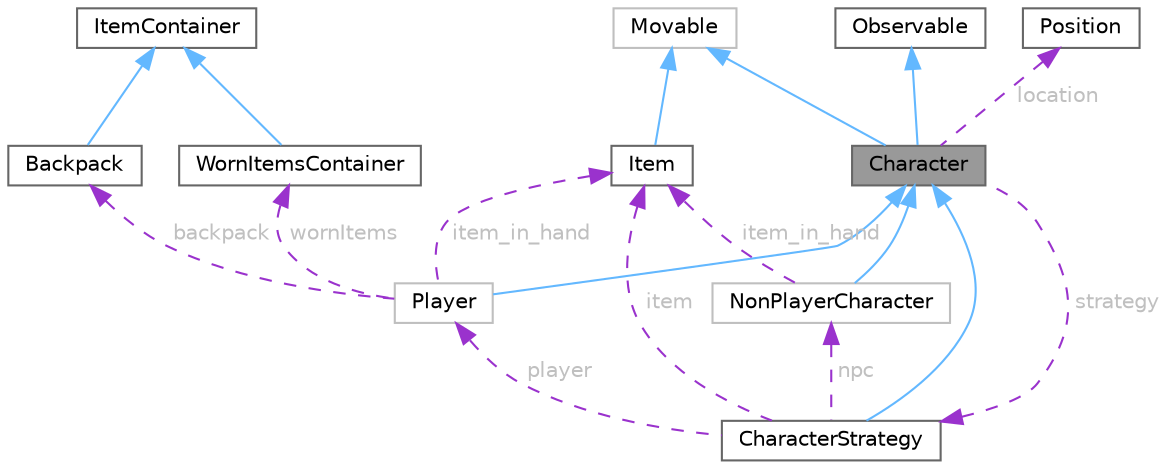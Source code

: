 digraph "Character"
{
 // LATEX_PDF_SIZE
  bgcolor="transparent";
  edge [fontname=Helvetica,fontsize=10,labelfontname=Helvetica,labelfontsize=10];
  node [fontname=Helvetica,fontsize=10,shape=box,height=0.2,width=0.4];
  Node1 [id="Node000001",label="Character",height=0.2,width=0.4,color="gray40", fillcolor="grey60", style="filled", fontcolor="black",tooltip="Represents a character in a game."];
  Node2 -> Node1 [id="edge18_Node000001_Node000002",dir="back",color="steelblue1",style="solid",tooltip=" "];
  Node2 [id="Node000002",label="Movable",height=0.2,width=0.4,color="grey75", fillcolor="white", style="filled",URL="$class_movable.html",tooltip=" "];
  Node3 -> Node1 [id="edge19_Node000001_Node000003",dir="back",color="steelblue1",style="solid",tooltip=" "];
  Node3 [id="Node000003",label="Observable",height=0.2,width=0.4,color="gray40", fillcolor="white", style="filled",URL="$class_observable.html",tooltip="The Observable class represents an object that can be observed by multiple observers."];
  Node4 -> Node1 [id="edge20_Node000001_Node000004",dir="back",color="darkorchid3",style="dashed",tooltip=" ",label=" strategy",fontcolor="grey" ];
  Node4 [id="Node000004",label="CharacterStrategy",height=0.2,width=0.4,color="gray40", fillcolor="white", style="filled",URL="$class_character_strategy.html",tooltip="Abstract class and base class for character strategies."];
  Node1 -> Node4 [id="edge21_Node000004_Node000001",dir="back",color="steelblue1",style="solid",tooltip=" "];
  Node5 -> Node4 [id="edge22_Node000004_Node000005",dir="back",color="darkorchid3",style="dashed",tooltip=" ",label=" player",fontcolor="grey" ];
  Node5 [id="Node000005",label="Player",height=0.2,width=0.4,color="grey75", fillcolor="white", style="filled",URL="$class_player.html",tooltip=" "];
  Node1 -> Node5 [id="edge23_Node000005_Node000001",dir="back",color="steelblue1",style="solid",tooltip=" "];
  Node6 -> Node5 [id="edge24_Node000005_Node000006",dir="back",color="darkorchid3",style="dashed",tooltip=" ",label=" backpack",fontcolor="grey" ];
  Node6 [id="Node000006",label="Backpack",height=0.2,width=0.4,color="gray40", fillcolor="white", style="filled",URL="$class_backpack.html",tooltip="Class for Backpack objects which may hold Item objects."];
  Node7 -> Node6 [id="edge25_Node000006_Node000007",dir="back",color="steelblue1",style="solid",tooltip=" "];
  Node7 [id="Node000007",label="ItemContainer",height=0.2,width=0.4,color="gray40", fillcolor="white", style="filled",URL="$class_item_container.html",tooltip="Base class for all the Item Containers in the game."];
  Node8 -> Node5 [id="edge26_Node000005_Node000008",dir="back",color="darkorchid3",style="dashed",tooltip=" ",label=" wornItems",fontcolor="grey" ];
  Node8 [id="Node000008",label="WornItemsContainer",height=0.2,width=0.4,color="gray40", fillcolor="white", style="filled",URL="$class_worn_items_container.html",tooltip="Class for WornItemsContainer objects which may hold Item objects."];
  Node7 -> Node8 [id="edge27_Node000008_Node000007",dir="back",color="steelblue1",style="solid",tooltip=" "];
  Node9 -> Node5 [id="edge28_Node000005_Node000009",dir="back",color="darkorchid3",style="dashed",tooltip=" ",label=" item_in_hand",fontcolor="grey" ];
  Node9 [id="Node000009",label="Item",height=0.2,width=0.4,color="gray40", fillcolor="white", style="filled",URL="$class_item.html",tooltip="Base Class for all items in the game."];
  Node2 -> Node9 [id="edge29_Node000009_Node000002",dir="back",color="steelblue1",style="solid",tooltip=" "];
  Node10 -> Node4 [id="edge30_Node000004_Node000010",dir="back",color="darkorchid3",style="dashed",tooltip=" ",label=" npc",fontcolor="grey" ];
  Node10 [id="Node000010",label="NonPlayerCharacter",height=0.2,width=0.4,color="grey75", fillcolor="white", style="filled",URL="$class_non_player_character.html",tooltip=" "];
  Node1 -> Node10 [id="edge31_Node000010_Node000001",dir="back",color="steelblue1",style="solid",tooltip=" "];
  Node9 -> Node10 [id="edge32_Node000010_Node000009",dir="back",color="darkorchid3",style="dashed",tooltip=" ",label=" item_in_hand",fontcolor="grey" ];
  Node9 -> Node4 [id="edge33_Node000004_Node000009",dir="back",color="darkorchid3",style="dashed",tooltip=" ",label=" item",fontcolor="grey" ];
  Node11 -> Node1 [id="edge34_Node000001_Node000011",dir="back",color="darkorchid3",style="dashed",tooltip=" ",label=" location",fontcolor="grey" ];
  Node11 [id="Node000011",label="Position",height=0.2,width=0.4,color="gray40", fillcolor="white", style="filled",URL="$struct_position.html",tooltip="A structure to represent a position in a 2D grid."];
}
